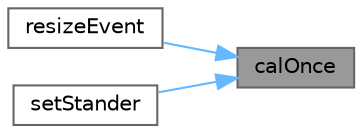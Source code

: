 digraph "calOnce"
{
 // LATEX_PDF_SIZE
  bgcolor="transparent";
  edge [fontname=Helvetica,fontsize=10,labelfontname=Helvetica,labelfontsize=10];
  node [fontname=Helvetica,fontsize=10,shape=box,height=0.2,width=0.4];
  rankdir="RL";
  Node1 [id="Node000001",label="calOnce",height=0.2,width=0.4,color="gray40", fillcolor="grey60", style="filled", fontcolor="black",tooltip="计算几何参数"];
  Node1 -> Node2 [id="edge1_Node000001_Node000002",dir="back",color="steelblue1",style="solid",tooltip=" "];
  Node2 [id="Node000002",label="resizeEvent",height=0.2,width=0.4,color="grey40", fillcolor="white", style="filled",URL="$class_s_mask_widget.html#a9a27ed4ceb22d2a19bdb88ed785085a1",tooltip="大小调整事件"];
  Node1 -> Node3 [id="edge2_Node000001_Node000003",dir="back",color="steelblue1",style="solid",tooltip=" "];
  Node3 [id="Node000003",label="setStander",height=0.2,width=0.4,color="grey40", fillcolor="white", style="filled",URL="$class_s_mask_widget.html#af14a8927570ed16cf632cc7378e39276",tooltip="设置基准尺寸"];
}

